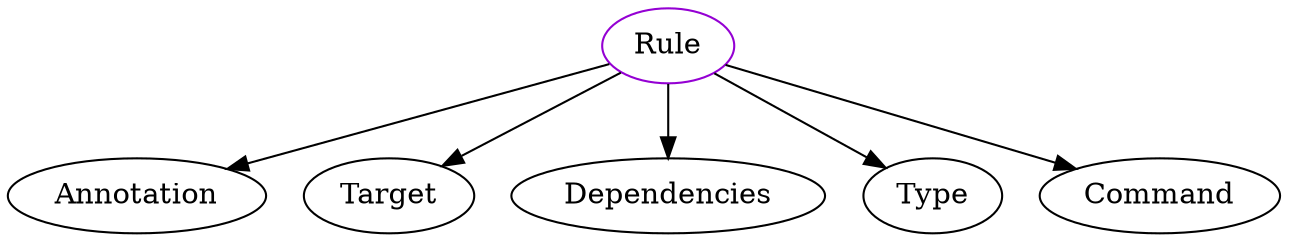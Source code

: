 digraph rule{
Rule	[shape=oval, color=darkviolet, label="Rule"];
Rule -> Annotation;
Rule -> Target;
Rule -> Dependencies;
Rule -> Type;
Rule -> Command;
}
